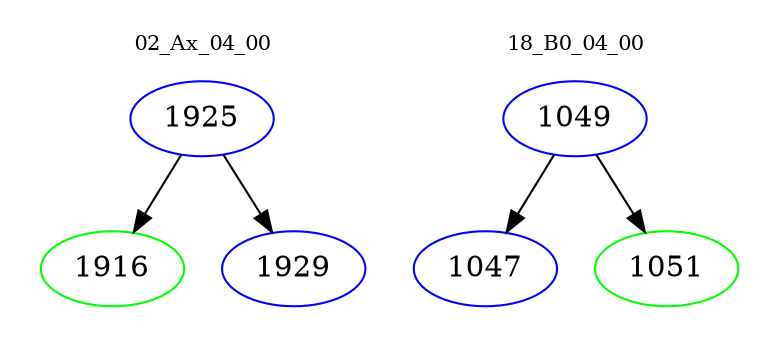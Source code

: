 digraph{
subgraph cluster_0 {
color = white
label = "02_Ax_04_00";
fontsize=10;
T0_1925 [label="1925", color="blue"]
T0_1925 -> T0_1916 [color="black"]
T0_1916 [label="1916", color="green"]
T0_1925 -> T0_1929 [color="black"]
T0_1929 [label="1929", color="blue"]
}
subgraph cluster_1 {
color = white
label = "18_B0_04_00";
fontsize=10;
T1_1049 [label="1049", color="blue"]
T1_1049 -> T1_1047 [color="black"]
T1_1047 [label="1047", color="blue"]
T1_1049 -> T1_1051 [color="black"]
T1_1051 [label="1051", color="green"]
}
}
